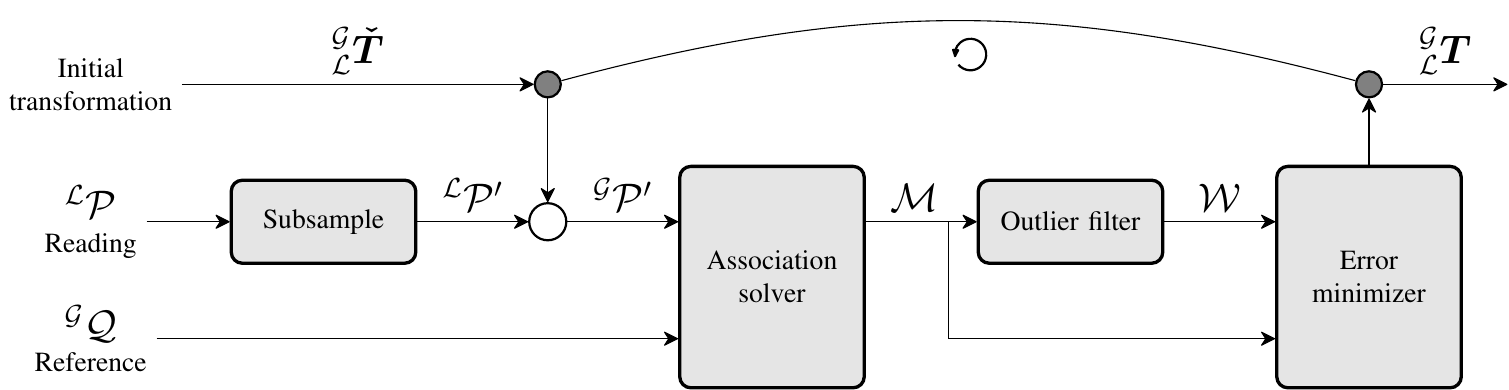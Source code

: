 \documentclass[tikz, dvipsnames]{standalone}
\usepackage{times}
\usepackage{amssymb,amsfonts,amsmath,amscd}
\usepackage{bm}
\usetikzlibrary{calc,trees,positioning,arrows.meta,shapes.geometric,%
    decorations.pathreplacing,decorations.pathmorphing,shapes,%
    matrix,shapes.symbols, bending}

\newcommand{\tr}[2]{$_{#1}^{#2}\bm{T}$}
\newcommand{\tri}[2]{$_{#1}^{#2}\bm{\check{T}}$}

\tikzset{
  >={Stealth[length=2mm, width=2mm,round]},
filter/.style={
    rectangle, 
    rounded corners, 
    fill=black!10,
    draw=black, very thick,
    text width=6em, 
    minimum height=3em, 
    text centered},
}

\begin{document}
\begin{tikzpicture}[auto, node distance=12em, every node/.style={align=center}]

  %nodes 
  \node (P) {\Large $^{\mathcal{L}}\mathcal{P}$ \\ Reading};
  \node[below=1em of P] (Q) {\Large $^{\mathcal{G}}\mathcal{Q}$ \\ Reference};
  \node[filter, right=3em of P] (f_subs) {Subsample}; 
  \node[right=4em of f_subs, circle, draw, text width=.5em, thick] (p3) {}; 
  \node[filter, right=4em of p3, minimum height=8em, yshift=-2em] (f_asso) {Association solver};
  \node[filter, right=4em of f_asso, yshift=2em] (f_outliers) {Outlier filter};
  \node[filter, right=4em of f_outliers, minimum height=8em, yshift=-2em, align=center] (f_errorM) {Error \\minimizer};

  \node[above=2em of P] (init_reading) {Initial \\ transformation};
  \node[circle, fill=gray, draw, thick] (p1) at (init_reading-|p3) {};
  \node[circle, fill=gray, draw, thick] (p2) at (init_reading-|f_errorM) {};

  %connections
  \draw[->] (P) -- (f_subs);
  \draw[->] (f_subs) --node{\Large $^{\mathcal{L}}\mathcal{P}'$} (p3);
  \draw[->] (p3) --node{\Large $^{\mathcal{G}}\mathcal{P}'$} (p3-|f_asso.west);
  \draw[->] (Q) -- (Q-|f_asso.west);
  \draw[->] (f_outliers-|f_asso.east) --node[near end](M){\hskip-2.5em\Large$\mathcal{M}$} (f_outliers);
  \draw[->] (M) |- (Q-|f_errorM.west);
  \draw[->] (f_outliers) --node(W){\Large$\mathcal{W}$} (f_outliers-|f_errorM.west);
  \draw[->] (f_errorM) -- (p2);

  \draw[->] (init_reading) --node{\Large \tri{\mathcal{L}}{\mathcal{G}}} (p1);
  \draw[->] (p1) -- (p3);
  \draw[->] (p2) -- node{\Large \tr{\mathcal{L}}{\mathcal{G}}}++(5em,0);
  \draw (p1) to[bend left=15] (p2);

  %iteration symbol
  \draw[-{Latex[length=1.5mm, round]}, thick] ($(p1)!0.5!(p2) + (0,.25)$) arc(220:550:.2);


\end{tikzpicture}
\end{document}
